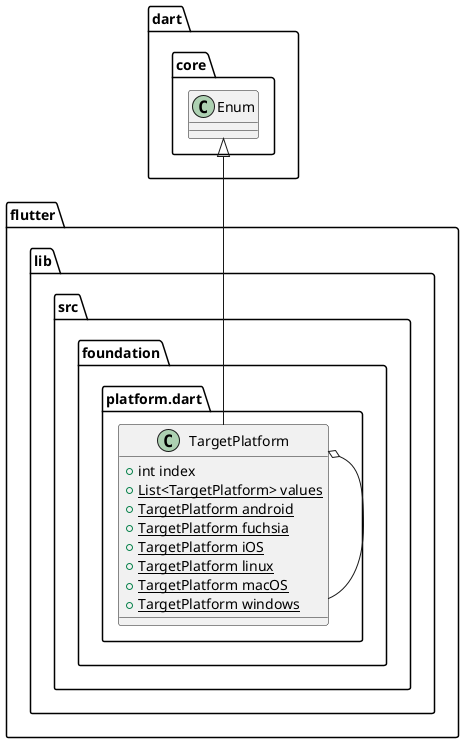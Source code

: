 @startuml
set namespaceSeparator ::

class "flutter::lib::src::foundation::platform.dart::TargetPlatform" {
  +int index
  {static} +List<TargetPlatform> values
  {static} +TargetPlatform android
  {static} +TargetPlatform fuchsia
  {static} +TargetPlatform iOS
  {static} +TargetPlatform linux
  {static} +TargetPlatform macOS
  {static} +TargetPlatform windows
}

"flutter::lib::src::foundation::platform.dart::TargetPlatform" o-- "flutter::lib::src::foundation::platform.dart::TargetPlatform"
"dart::core::Enum" <|-- "flutter::lib::src::foundation::platform.dart::TargetPlatform"


@enduml